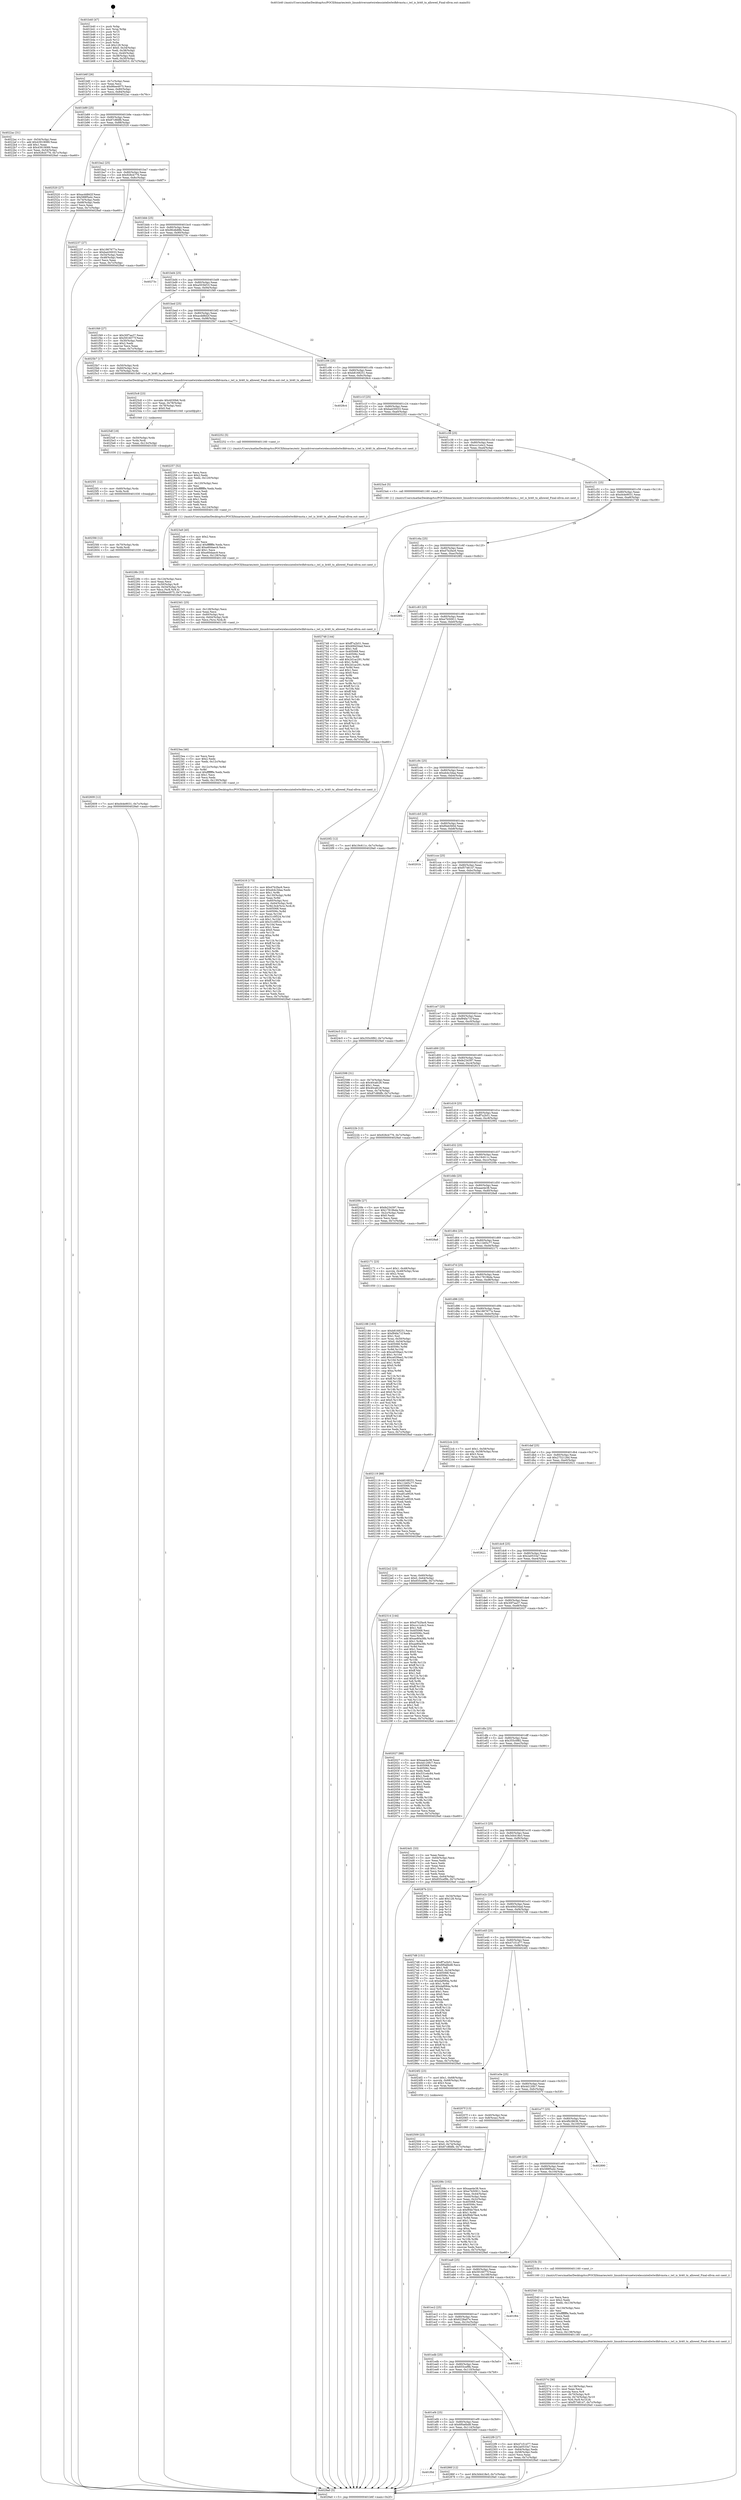 digraph "0x401b40" {
  label = "0x401b40 (/mnt/c/Users/mathe/Desktop/tcc/POCII/binaries/extr_linuxdriversnetwirelessinteliwlwifidvmsta.c_iwl_is_ht40_tx_allowed_Final-ollvm.out::main(0))"
  labelloc = "t"
  node[shape=record]

  Entry [label="",width=0.3,height=0.3,shape=circle,fillcolor=black,style=filled]
  "0x401b6f" [label="{
     0x401b6f [26]\l
     | [instrs]\l
     &nbsp;&nbsp;0x401b6f \<+3\>: mov -0x7c(%rbp),%eax\l
     &nbsp;&nbsp;0x401b72 \<+2\>: mov %eax,%ecx\l
     &nbsp;&nbsp;0x401b74 \<+6\>: sub $0x86ee4975,%ecx\l
     &nbsp;&nbsp;0x401b7a \<+3\>: mov %eax,-0x80(%rbp)\l
     &nbsp;&nbsp;0x401b7d \<+6\>: mov %ecx,-0x84(%rbp)\l
     &nbsp;&nbsp;0x401b83 \<+6\>: je 00000000004022ac \<main+0x76c\>\l
  }"]
  "0x4022ac" [label="{
     0x4022ac [31]\l
     | [instrs]\l
     &nbsp;&nbsp;0x4022ac \<+3\>: mov -0x54(%rbp),%eax\l
     &nbsp;&nbsp;0x4022af \<+5\>: add $0x43919089,%eax\l
     &nbsp;&nbsp;0x4022b4 \<+3\>: add $0x1,%eax\l
     &nbsp;&nbsp;0x4022b7 \<+5\>: sub $0x43919089,%eax\l
     &nbsp;&nbsp;0x4022bc \<+3\>: mov %eax,-0x54(%rbp)\l
     &nbsp;&nbsp;0x4022bf \<+7\>: movl $0x928cb776,-0x7c(%rbp)\l
     &nbsp;&nbsp;0x4022c6 \<+5\>: jmp 00000000004029a0 \<main+0xe60\>\l
  }"]
  "0x401b89" [label="{
     0x401b89 [25]\l
     | [instrs]\l
     &nbsp;&nbsp;0x401b89 \<+5\>: jmp 0000000000401b8e \<main+0x4e\>\l
     &nbsp;&nbsp;0x401b8e \<+3\>: mov -0x80(%rbp),%eax\l
     &nbsp;&nbsp;0x401b91 \<+5\>: sub $0x87c8fdfb,%eax\l
     &nbsp;&nbsp;0x401b96 \<+6\>: mov %eax,-0x88(%rbp)\l
     &nbsp;&nbsp;0x401b9c \<+6\>: je 0000000000402520 \<main+0x9e0\>\l
  }"]
  Exit [label="",width=0.3,height=0.3,shape=circle,fillcolor=black,style=filled,peripheries=2]
  "0x402520" [label="{
     0x402520 [27]\l
     | [instrs]\l
     &nbsp;&nbsp;0x402520 \<+5\>: mov $0xacdd8d2f,%eax\l
     &nbsp;&nbsp;0x402525 \<+5\>: mov $0x588f5a4c,%ecx\l
     &nbsp;&nbsp;0x40252a \<+3\>: mov -0x74(%rbp),%edx\l
     &nbsp;&nbsp;0x40252d \<+3\>: cmp -0x68(%rbp),%edx\l
     &nbsp;&nbsp;0x402530 \<+3\>: cmovl %ecx,%eax\l
     &nbsp;&nbsp;0x402533 \<+3\>: mov %eax,-0x7c(%rbp)\l
     &nbsp;&nbsp;0x402536 \<+5\>: jmp 00000000004029a0 \<main+0xe60\>\l
  }"]
  "0x401ba2" [label="{
     0x401ba2 [25]\l
     | [instrs]\l
     &nbsp;&nbsp;0x401ba2 \<+5\>: jmp 0000000000401ba7 \<main+0x67\>\l
     &nbsp;&nbsp;0x401ba7 \<+3\>: mov -0x80(%rbp),%eax\l
     &nbsp;&nbsp;0x401baa \<+5\>: sub $0x928cb776,%eax\l
     &nbsp;&nbsp;0x401baf \<+6\>: mov %eax,-0x8c(%rbp)\l
     &nbsp;&nbsp;0x401bb5 \<+6\>: je 0000000000402237 \<main+0x6f7\>\l
  }"]
  "0x401f0d" [label="{
     0x401f0d\l
  }", style=dashed]
  "0x402237" [label="{
     0x402237 [27]\l
     | [instrs]\l
     &nbsp;&nbsp;0x402237 \<+5\>: mov $0x1867677e,%eax\l
     &nbsp;&nbsp;0x40223c \<+5\>: mov $0xba430033,%ecx\l
     &nbsp;&nbsp;0x402241 \<+3\>: mov -0x54(%rbp),%edx\l
     &nbsp;&nbsp;0x402244 \<+3\>: cmp -0x48(%rbp),%edx\l
     &nbsp;&nbsp;0x402247 \<+3\>: cmovl %ecx,%eax\l
     &nbsp;&nbsp;0x40224a \<+3\>: mov %eax,-0x7c(%rbp)\l
     &nbsp;&nbsp;0x40224d \<+5\>: jmp 00000000004029a0 \<main+0xe60\>\l
  }"]
  "0x401bbb" [label="{
     0x401bbb [25]\l
     | [instrs]\l
     &nbsp;&nbsp;0x401bbb \<+5\>: jmp 0000000000401bc0 \<main+0x80\>\l
     &nbsp;&nbsp;0x401bc0 \<+3\>: mov -0x80(%rbp),%eax\l
     &nbsp;&nbsp;0x401bc3 \<+5\>: sub $0x9fcdb88b,%eax\l
     &nbsp;&nbsp;0x401bc8 \<+6\>: mov %eax,-0x90(%rbp)\l
     &nbsp;&nbsp;0x401bce \<+6\>: je 000000000040273c \<main+0xbfc\>\l
  }"]
  "0x40286f" [label="{
     0x40286f [12]\l
     | [instrs]\l
     &nbsp;&nbsp;0x40286f \<+7\>: movl $0x3d4418e3,-0x7c(%rbp)\l
     &nbsp;&nbsp;0x402876 \<+5\>: jmp 00000000004029a0 \<main+0xe60\>\l
  }"]
  "0x40273c" [label="{
     0x40273c\l
  }", style=dashed]
  "0x401bd4" [label="{
     0x401bd4 [25]\l
     | [instrs]\l
     &nbsp;&nbsp;0x401bd4 \<+5\>: jmp 0000000000401bd9 \<main+0x99\>\l
     &nbsp;&nbsp;0x401bd9 \<+3\>: mov -0x80(%rbp),%eax\l
     &nbsp;&nbsp;0x401bdc \<+5\>: sub $0xa503bf10,%eax\l
     &nbsp;&nbsp;0x401be1 \<+6\>: mov %eax,-0x94(%rbp)\l
     &nbsp;&nbsp;0x401be7 \<+6\>: je 0000000000401f49 \<main+0x409\>\l
  }"]
  "0x402609" [label="{
     0x402609 [12]\l
     | [instrs]\l
     &nbsp;&nbsp;0x402609 \<+7\>: movl $0xd44e9031,-0x7c(%rbp)\l
     &nbsp;&nbsp;0x402610 \<+5\>: jmp 00000000004029a0 \<main+0xe60\>\l
  }"]
  "0x401f49" [label="{
     0x401f49 [27]\l
     | [instrs]\l
     &nbsp;&nbsp;0x401f49 \<+5\>: mov $0x30f7aa37,%eax\l
     &nbsp;&nbsp;0x401f4e \<+5\>: mov $0x5916077f,%ecx\l
     &nbsp;&nbsp;0x401f53 \<+3\>: mov -0x30(%rbp),%edx\l
     &nbsp;&nbsp;0x401f56 \<+3\>: cmp $0x2,%edx\l
     &nbsp;&nbsp;0x401f59 \<+3\>: cmovne %ecx,%eax\l
     &nbsp;&nbsp;0x401f5c \<+3\>: mov %eax,-0x7c(%rbp)\l
     &nbsp;&nbsp;0x401f5f \<+5\>: jmp 00000000004029a0 \<main+0xe60\>\l
  }"]
  "0x401bed" [label="{
     0x401bed [25]\l
     | [instrs]\l
     &nbsp;&nbsp;0x401bed \<+5\>: jmp 0000000000401bf2 \<main+0xb2\>\l
     &nbsp;&nbsp;0x401bf2 \<+3\>: mov -0x80(%rbp),%eax\l
     &nbsp;&nbsp;0x401bf5 \<+5\>: sub $0xacdd8d2f,%eax\l
     &nbsp;&nbsp;0x401bfa \<+6\>: mov %eax,-0x98(%rbp)\l
     &nbsp;&nbsp;0x401c00 \<+6\>: je 00000000004025b7 \<main+0xa77\>\l
  }"]
  "0x4029a0" [label="{
     0x4029a0 [5]\l
     | [instrs]\l
     &nbsp;&nbsp;0x4029a0 \<+5\>: jmp 0000000000401b6f \<main+0x2f\>\l
  }"]
  "0x401b40" [label="{
     0x401b40 [47]\l
     | [instrs]\l
     &nbsp;&nbsp;0x401b40 \<+1\>: push %rbp\l
     &nbsp;&nbsp;0x401b41 \<+3\>: mov %rsp,%rbp\l
     &nbsp;&nbsp;0x401b44 \<+2\>: push %r15\l
     &nbsp;&nbsp;0x401b46 \<+2\>: push %r14\l
     &nbsp;&nbsp;0x401b48 \<+2\>: push %r13\l
     &nbsp;&nbsp;0x401b4a \<+2\>: push %r12\l
     &nbsp;&nbsp;0x401b4c \<+1\>: push %rbx\l
     &nbsp;&nbsp;0x401b4d \<+7\>: sub $0x128,%rsp\l
     &nbsp;&nbsp;0x401b54 \<+7\>: movl $0x0,-0x34(%rbp)\l
     &nbsp;&nbsp;0x401b5b \<+3\>: mov %edi,-0x38(%rbp)\l
     &nbsp;&nbsp;0x401b5e \<+4\>: mov %rsi,-0x40(%rbp)\l
     &nbsp;&nbsp;0x401b62 \<+3\>: mov -0x38(%rbp),%edi\l
     &nbsp;&nbsp;0x401b65 \<+3\>: mov %edi,-0x30(%rbp)\l
     &nbsp;&nbsp;0x401b68 \<+7\>: movl $0xa503bf10,-0x7c(%rbp)\l
  }"]
  "0x4025fd" [label="{
     0x4025fd [12]\l
     | [instrs]\l
     &nbsp;&nbsp;0x4025fd \<+4\>: mov -0x70(%rbp),%rdx\l
     &nbsp;&nbsp;0x402601 \<+3\>: mov %rdx,%rdi\l
     &nbsp;&nbsp;0x402604 \<+5\>: call 0000000000401030 \<free@plt\>\l
     | [calls]\l
     &nbsp;&nbsp;0x401030 \{1\} (unknown)\l
  }"]
  "0x4025b7" [label="{
     0x4025b7 [17]\l
     | [instrs]\l
     &nbsp;&nbsp;0x4025b7 \<+4\>: mov -0x50(%rbp),%rdi\l
     &nbsp;&nbsp;0x4025bb \<+4\>: mov -0x60(%rbp),%rsi\l
     &nbsp;&nbsp;0x4025bf \<+4\>: mov -0x70(%rbp),%rdx\l
     &nbsp;&nbsp;0x4025c3 \<+5\>: call 00000000004015d0 \<iwl_is_ht40_tx_allowed\>\l
     | [calls]\l
     &nbsp;&nbsp;0x4015d0 \{1\} (/mnt/c/Users/mathe/Desktop/tcc/POCII/binaries/extr_linuxdriversnetwirelessinteliwlwifidvmsta.c_iwl_is_ht40_tx_allowed_Final-ollvm.out::iwl_is_ht40_tx_allowed)\l
  }"]
  "0x401c06" [label="{
     0x401c06 [25]\l
     | [instrs]\l
     &nbsp;&nbsp;0x401c06 \<+5\>: jmp 0000000000401c0b \<main+0xcb\>\l
     &nbsp;&nbsp;0x401c0b \<+3\>: mov -0x80(%rbp),%eax\l
     &nbsp;&nbsp;0x401c0e \<+5\>: sub $0xb8168251,%eax\l
     &nbsp;&nbsp;0x401c13 \<+6\>: mov %eax,-0x9c(%rbp)\l
     &nbsp;&nbsp;0x401c19 \<+6\>: je 00000000004028c4 \<main+0xd84\>\l
  }"]
  "0x4025f1" [label="{
     0x4025f1 [12]\l
     | [instrs]\l
     &nbsp;&nbsp;0x4025f1 \<+4\>: mov -0x60(%rbp),%rdx\l
     &nbsp;&nbsp;0x4025f5 \<+3\>: mov %rdx,%rdi\l
     &nbsp;&nbsp;0x4025f8 \<+5\>: call 0000000000401030 \<free@plt\>\l
     | [calls]\l
     &nbsp;&nbsp;0x401030 \{1\} (unknown)\l
  }"]
  "0x4028c4" [label="{
     0x4028c4\l
  }", style=dashed]
  "0x401c1f" [label="{
     0x401c1f [25]\l
     | [instrs]\l
     &nbsp;&nbsp;0x401c1f \<+5\>: jmp 0000000000401c24 \<main+0xe4\>\l
     &nbsp;&nbsp;0x401c24 \<+3\>: mov -0x80(%rbp),%eax\l
     &nbsp;&nbsp;0x401c27 \<+5\>: sub $0xba430033,%eax\l
     &nbsp;&nbsp;0x401c2c \<+6\>: mov %eax,-0xa0(%rbp)\l
     &nbsp;&nbsp;0x401c32 \<+6\>: je 0000000000402252 \<main+0x712\>\l
  }"]
  "0x4025df" [label="{
     0x4025df [18]\l
     | [instrs]\l
     &nbsp;&nbsp;0x4025df \<+4\>: mov -0x50(%rbp),%rdx\l
     &nbsp;&nbsp;0x4025e3 \<+3\>: mov %rdx,%rdi\l
     &nbsp;&nbsp;0x4025e6 \<+6\>: mov %eax,-0x13c(%rbp)\l
     &nbsp;&nbsp;0x4025ec \<+5\>: call 0000000000401030 \<free@plt\>\l
     | [calls]\l
     &nbsp;&nbsp;0x401030 \{1\} (unknown)\l
  }"]
  "0x402252" [label="{
     0x402252 [5]\l
     | [instrs]\l
     &nbsp;&nbsp;0x402252 \<+5\>: call 0000000000401160 \<next_i\>\l
     | [calls]\l
     &nbsp;&nbsp;0x401160 \{1\} (/mnt/c/Users/mathe/Desktop/tcc/POCII/binaries/extr_linuxdriversnetwirelessinteliwlwifidvmsta.c_iwl_is_ht40_tx_allowed_Final-ollvm.out::next_i)\l
  }"]
  "0x401c38" [label="{
     0x401c38 [25]\l
     | [instrs]\l
     &nbsp;&nbsp;0x401c38 \<+5\>: jmp 0000000000401c3d \<main+0xfd\>\l
     &nbsp;&nbsp;0x401c3d \<+3\>: mov -0x80(%rbp),%eax\l
     &nbsp;&nbsp;0x401c40 \<+5\>: sub $0xccc1e4c2,%eax\l
     &nbsp;&nbsp;0x401c45 \<+6\>: mov %eax,-0xa4(%rbp)\l
     &nbsp;&nbsp;0x401c4b \<+6\>: je 00000000004023a4 \<main+0x864\>\l
  }"]
  "0x4025c8" [label="{
     0x4025c8 [23]\l
     | [instrs]\l
     &nbsp;&nbsp;0x4025c8 \<+10\>: movabs $0x4030b6,%rdi\l
     &nbsp;&nbsp;0x4025d2 \<+3\>: mov %eax,-0x78(%rbp)\l
     &nbsp;&nbsp;0x4025d5 \<+3\>: mov -0x78(%rbp),%esi\l
     &nbsp;&nbsp;0x4025d8 \<+2\>: mov $0x0,%al\l
     &nbsp;&nbsp;0x4025da \<+5\>: call 0000000000401040 \<printf@plt\>\l
     | [calls]\l
     &nbsp;&nbsp;0x401040 \{1\} (unknown)\l
  }"]
  "0x4023a4" [label="{
     0x4023a4 [5]\l
     | [instrs]\l
     &nbsp;&nbsp;0x4023a4 \<+5\>: call 0000000000401160 \<next_i\>\l
     | [calls]\l
     &nbsp;&nbsp;0x401160 \{1\} (/mnt/c/Users/mathe/Desktop/tcc/POCII/binaries/extr_linuxdriversnetwirelessinteliwlwifidvmsta.c_iwl_is_ht40_tx_allowed_Final-ollvm.out::next_i)\l
  }"]
  "0x401c51" [label="{
     0x401c51 [25]\l
     | [instrs]\l
     &nbsp;&nbsp;0x401c51 \<+5\>: jmp 0000000000401c56 \<main+0x116\>\l
     &nbsp;&nbsp;0x401c56 \<+3\>: mov -0x80(%rbp),%eax\l
     &nbsp;&nbsp;0x401c59 \<+5\>: sub $0xd44e9031,%eax\l
     &nbsp;&nbsp;0x401c5e \<+6\>: mov %eax,-0xa8(%rbp)\l
     &nbsp;&nbsp;0x401c64 \<+6\>: je 0000000000402748 \<main+0xc08\>\l
  }"]
  "0x402574" [label="{
     0x402574 [36]\l
     | [instrs]\l
     &nbsp;&nbsp;0x402574 \<+6\>: mov -0x138(%rbp),%ecx\l
     &nbsp;&nbsp;0x40257a \<+3\>: imul %eax,%ecx\l
     &nbsp;&nbsp;0x40257d \<+3\>: movslq %ecx,%r8\l
     &nbsp;&nbsp;0x402580 \<+4\>: mov -0x70(%rbp),%r9\l
     &nbsp;&nbsp;0x402584 \<+4\>: movslq -0x74(%rbp),%r10\l
     &nbsp;&nbsp;0x402588 \<+4\>: mov %r8,(%r9,%r10,8)\l
     &nbsp;&nbsp;0x40258c \<+7\>: movl $0xf5748147,-0x7c(%rbp)\l
     &nbsp;&nbsp;0x402593 \<+5\>: jmp 00000000004029a0 \<main+0xe60\>\l
  }"]
  "0x402748" [label="{
     0x402748 [144]\l
     | [instrs]\l
     &nbsp;&nbsp;0x402748 \<+5\>: mov $0xff7a2b51,%eax\l
     &nbsp;&nbsp;0x40274d \<+5\>: mov $0x406d34ad,%ecx\l
     &nbsp;&nbsp;0x402752 \<+2\>: mov $0x1,%dl\l
     &nbsp;&nbsp;0x402754 \<+7\>: mov 0x405068,%esi\l
     &nbsp;&nbsp;0x40275b \<+7\>: mov 0x40506c,%edi\l
     &nbsp;&nbsp;0x402762 \<+3\>: mov %esi,%r8d\l
     &nbsp;&nbsp;0x402765 \<+7\>: add $0x2d1ac291,%r8d\l
     &nbsp;&nbsp;0x40276c \<+4\>: sub $0x1,%r8d\l
     &nbsp;&nbsp;0x402770 \<+7\>: sub $0x2d1ac291,%r8d\l
     &nbsp;&nbsp;0x402777 \<+4\>: imul %r8d,%esi\l
     &nbsp;&nbsp;0x40277b \<+3\>: and $0x1,%esi\l
     &nbsp;&nbsp;0x40277e \<+3\>: cmp $0x0,%esi\l
     &nbsp;&nbsp;0x402781 \<+4\>: sete %r9b\l
     &nbsp;&nbsp;0x402785 \<+3\>: cmp $0xa,%edi\l
     &nbsp;&nbsp;0x402788 \<+4\>: setl %r10b\l
     &nbsp;&nbsp;0x40278c \<+3\>: mov %r9b,%r11b\l
     &nbsp;&nbsp;0x40278f \<+4\>: xor $0xff,%r11b\l
     &nbsp;&nbsp;0x402793 \<+3\>: mov %r10b,%bl\l
     &nbsp;&nbsp;0x402796 \<+3\>: xor $0xff,%bl\l
     &nbsp;&nbsp;0x402799 \<+3\>: xor $0x0,%dl\l
     &nbsp;&nbsp;0x40279c \<+3\>: mov %r11b,%r14b\l
     &nbsp;&nbsp;0x40279f \<+4\>: and $0x0,%r14b\l
     &nbsp;&nbsp;0x4027a3 \<+3\>: and %dl,%r9b\l
     &nbsp;&nbsp;0x4027a6 \<+3\>: mov %bl,%r15b\l
     &nbsp;&nbsp;0x4027a9 \<+4\>: and $0x0,%r15b\l
     &nbsp;&nbsp;0x4027ad \<+3\>: and %dl,%r10b\l
     &nbsp;&nbsp;0x4027b0 \<+3\>: or %r9b,%r14b\l
     &nbsp;&nbsp;0x4027b3 \<+3\>: or %r10b,%r15b\l
     &nbsp;&nbsp;0x4027b6 \<+3\>: xor %r15b,%r14b\l
     &nbsp;&nbsp;0x4027b9 \<+3\>: or %bl,%r11b\l
     &nbsp;&nbsp;0x4027bc \<+4\>: xor $0xff,%r11b\l
     &nbsp;&nbsp;0x4027c0 \<+3\>: or $0x0,%dl\l
     &nbsp;&nbsp;0x4027c3 \<+3\>: and %dl,%r11b\l
     &nbsp;&nbsp;0x4027c6 \<+3\>: or %r11b,%r14b\l
     &nbsp;&nbsp;0x4027c9 \<+4\>: test $0x1,%r14b\l
     &nbsp;&nbsp;0x4027cd \<+3\>: cmovne %ecx,%eax\l
     &nbsp;&nbsp;0x4027d0 \<+3\>: mov %eax,-0x7c(%rbp)\l
     &nbsp;&nbsp;0x4027d3 \<+5\>: jmp 00000000004029a0 \<main+0xe60\>\l
  }"]
  "0x401c6a" [label="{
     0x401c6a [25]\l
     | [instrs]\l
     &nbsp;&nbsp;0x401c6a \<+5\>: jmp 0000000000401c6f \<main+0x12f\>\l
     &nbsp;&nbsp;0x401c6f \<+3\>: mov -0x80(%rbp),%eax\l
     &nbsp;&nbsp;0x401c72 \<+5\>: sub $0xd7b2fac6,%eax\l
     &nbsp;&nbsp;0x401c77 \<+6\>: mov %eax,-0xac(%rbp)\l
     &nbsp;&nbsp;0x401c7d \<+6\>: je 00000000004028f2 \<main+0xdb2\>\l
  }"]
  "0x402540" [label="{
     0x402540 [52]\l
     | [instrs]\l
     &nbsp;&nbsp;0x402540 \<+2\>: xor %ecx,%ecx\l
     &nbsp;&nbsp;0x402542 \<+5\>: mov $0x2,%edx\l
     &nbsp;&nbsp;0x402547 \<+6\>: mov %edx,-0x134(%rbp)\l
     &nbsp;&nbsp;0x40254d \<+1\>: cltd\l
     &nbsp;&nbsp;0x40254e \<+6\>: mov -0x134(%rbp),%esi\l
     &nbsp;&nbsp;0x402554 \<+2\>: idiv %esi\l
     &nbsp;&nbsp;0x402556 \<+6\>: imul $0xfffffffe,%edx,%edx\l
     &nbsp;&nbsp;0x40255c \<+2\>: mov %ecx,%edi\l
     &nbsp;&nbsp;0x40255e \<+2\>: sub %edx,%edi\l
     &nbsp;&nbsp;0x402560 \<+2\>: mov %ecx,%edx\l
     &nbsp;&nbsp;0x402562 \<+3\>: sub $0x1,%edx\l
     &nbsp;&nbsp;0x402565 \<+2\>: add %edx,%edi\l
     &nbsp;&nbsp;0x402567 \<+2\>: sub %edi,%ecx\l
     &nbsp;&nbsp;0x402569 \<+6\>: mov %ecx,-0x138(%rbp)\l
     &nbsp;&nbsp;0x40256f \<+5\>: call 0000000000401160 \<next_i\>\l
     | [calls]\l
     &nbsp;&nbsp;0x401160 \{1\} (/mnt/c/Users/mathe/Desktop/tcc/POCII/binaries/extr_linuxdriversnetwirelessinteliwlwifidvmsta.c_iwl_is_ht40_tx_allowed_Final-ollvm.out::next_i)\l
  }"]
  "0x4028f2" [label="{
     0x4028f2\l
  }", style=dashed]
  "0x401c83" [label="{
     0x401c83 [25]\l
     | [instrs]\l
     &nbsp;&nbsp;0x401c83 \<+5\>: jmp 0000000000401c88 \<main+0x148\>\l
     &nbsp;&nbsp;0x401c88 \<+3\>: mov -0x80(%rbp),%eax\l
     &nbsp;&nbsp;0x401c8b \<+5\>: sub $0xe7b50911,%eax\l
     &nbsp;&nbsp;0x401c90 \<+6\>: mov %eax,-0xb0(%rbp)\l
     &nbsp;&nbsp;0x401c96 \<+6\>: je 00000000004020f2 \<main+0x5b2\>\l
  }"]
  "0x402509" [label="{
     0x402509 [23]\l
     | [instrs]\l
     &nbsp;&nbsp;0x402509 \<+4\>: mov %rax,-0x70(%rbp)\l
     &nbsp;&nbsp;0x40250d \<+7\>: movl $0x0,-0x74(%rbp)\l
     &nbsp;&nbsp;0x402514 \<+7\>: movl $0x87c8fdfb,-0x7c(%rbp)\l
     &nbsp;&nbsp;0x40251b \<+5\>: jmp 00000000004029a0 \<main+0xe60\>\l
  }"]
  "0x4020f2" [label="{
     0x4020f2 [12]\l
     | [instrs]\l
     &nbsp;&nbsp;0x4020f2 \<+7\>: movl $0x19c611c,-0x7c(%rbp)\l
     &nbsp;&nbsp;0x4020f9 \<+5\>: jmp 00000000004029a0 \<main+0xe60\>\l
  }"]
  "0x401c9c" [label="{
     0x401c9c [25]\l
     | [instrs]\l
     &nbsp;&nbsp;0x401c9c \<+5\>: jmp 0000000000401ca1 \<main+0x161\>\l
     &nbsp;&nbsp;0x401ca1 \<+3\>: mov -0x80(%rbp),%eax\l
     &nbsp;&nbsp;0x401ca4 \<+5\>: sub $0xeb4c3daa,%eax\l
     &nbsp;&nbsp;0x401ca9 \<+6\>: mov %eax,-0xb4(%rbp)\l
     &nbsp;&nbsp;0x401caf \<+6\>: je 00000000004024c5 \<main+0x985\>\l
  }"]
  "0x402418" [label="{
     0x402418 [173]\l
     | [instrs]\l
     &nbsp;&nbsp;0x402418 \<+5\>: mov $0xd7b2fac6,%ecx\l
     &nbsp;&nbsp;0x40241d \<+5\>: mov $0xeb4c3daa,%edx\l
     &nbsp;&nbsp;0x402422 \<+3\>: mov $0x1,%r9b\l
     &nbsp;&nbsp;0x402425 \<+7\>: mov -0x130(%rbp),%r8d\l
     &nbsp;&nbsp;0x40242c \<+4\>: imul %eax,%r8d\l
     &nbsp;&nbsp;0x402430 \<+4\>: mov -0x60(%rbp),%rsi\l
     &nbsp;&nbsp;0x402434 \<+4\>: movslq -0x64(%rbp),%rdi\l
     &nbsp;&nbsp;0x402438 \<+5\>: mov %r8d,0x4(%rsi,%rdi,8)\l
     &nbsp;&nbsp;0x40243d \<+7\>: mov 0x405068,%eax\l
     &nbsp;&nbsp;0x402444 \<+8\>: mov 0x40506c,%r8d\l
     &nbsp;&nbsp;0x40244c \<+3\>: mov %eax,%r10d\l
     &nbsp;&nbsp;0x40244f \<+7\>: sub $0x31c0f524,%r10d\l
     &nbsp;&nbsp;0x402456 \<+4\>: sub $0x1,%r10d\l
     &nbsp;&nbsp;0x40245a \<+7\>: add $0x31c0f524,%r10d\l
     &nbsp;&nbsp;0x402461 \<+4\>: imul %r10d,%eax\l
     &nbsp;&nbsp;0x402465 \<+3\>: and $0x1,%eax\l
     &nbsp;&nbsp;0x402468 \<+3\>: cmp $0x0,%eax\l
     &nbsp;&nbsp;0x40246b \<+4\>: sete %r11b\l
     &nbsp;&nbsp;0x40246f \<+4\>: cmp $0xa,%r8d\l
     &nbsp;&nbsp;0x402473 \<+3\>: setl %bl\l
     &nbsp;&nbsp;0x402476 \<+3\>: mov %r11b,%r14b\l
     &nbsp;&nbsp;0x402479 \<+4\>: xor $0xff,%r14b\l
     &nbsp;&nbsp;0x40247d \<+3\>: mov %bl,%r15b\l
     &nbsp;&nbsp;0x402480 \<+4\>: xor $0xff,%r15b\l
     &nbsp;&nbsp;0x402484 \<+4\>: xor $0x1,%r9b\l
     &nbsp;&nbsp;0x402488 \<+3\>: mov %r14b,%r12b\l
     &nbsp;&nbsp;0x40248b \<+4\>: and $0xff,%r12b\l
     &nbsp;&nbsp;0x40248f \<+3\>: and %r9b,%r11b\l
     &nbsp;&nbsp;0x402492 \<+3\>: mov %r15b,%r13b\l
     &nbsp;&nbsp;0x402495 \<+4\>: and $0xff,%r13b\l
     &nbsp;&nbsp;0x402499 \<+3\>: and %r9b,%bl\l
     &nbsp;&nbsp;0x40249c \<+3\>: or %r11b,%r12b\l
     &nbsp;&nbsp;0x40249f \<+3\>: or %bl,%r13b\l
     &nbsp;&nbsp;0x4024a2 \<+3\>: xor %r13b,%r12b\l
     &nbsp;&nbsp;0x4024a5 \<+3\>: or %r15b,%r14b\l
     &nbsp;&nbsp;0x4024a8 \<+4\>: xor $0xff,%r14b\l
     &nbsp;&nbsp;0x4024ac \<+4\>: or $0x1,%r9b\l
     &nbsp;&nbsp;0x4024b0 \<+3\>: and %r9b,%r14b\l
     &nbsp;&nbsp;0x4024b3 \<+3\>: or %r14b,%r12b\l
     &nbsp;&nbsp;0x4024b6 \<+4\>: test $0x1,%r12b\l
     &nbsp;&nbsp;0x4024ba \<+3\>: cmovne %edx,%ecx\l
     &nbsp;&nbsp;0x4024bd \<+3\>: mov %ecx,-0x7c(%rbp)\l
     &nbsp;&nbsp;0x4024c0 \<+5\>: jmp 00000000004029a0 \<main+0xe60\>\l
  }"]
  "0x4024c5" [label="{
     0x4024c5 [12]\l
     | [instrs]\l
     &nbsp;&nbsp;0x4024c5 \<+7\>: movl $0x355c0f82,-0x7c(%rbp)\l
     &nbsp;&nbsp;0x4024cc \<+5\>: jmp 00000000004029a0 \<main+0xe60\>\l
  }"]
  "0x401cb5" [label="{
     0x401cb5 [25]\l
     | [instrs]\l
     &nbsp;&nbsp;0x401cb5 \<+5\>: jmp 0000000000401cba \<main+0x17a\>\l
     &nbsp;&nbsp;0x401cba \<+3\>: mov -0x80(%rbp),%eax\l
     &nbsp;&nbsp;0x401cbd \<+5\>: sub $0xf0eb560d,%eax\l
     &nbsp;&nbsp;0x401cc2 \<+6\>: mov %eax,-0xb8(%rbp)\l
     &nbsp;&nbsp;0x401cc8 \<+6\>: je 000000000040201b \<main+0x4db\>\l
  }"]
  "0x4023ea" [label="{
     0x4023ea [46]\l
     | [instrs]\l
     &nbsp;&nbsp;0x4023ea \<+2\>: xor %ecx,%ecx\l
     &nbsp;&nbsp;0x4023ec \<+5\>: mov $0x2,%edx\l
     &nbsp;&nbsp;0x4023f1 \<+6\>: mov %edx,-0x12c(%rbp)\l
     &nbsp;&nbsp;0x4023f7 \<+1\>: cltd\l
     &nbsp;&nbsp;0x4023f8 \<+7\>: mov -0x12c(%rbp),%r8d\l
     &nbsp;&nbsp;0x4023ff \<+3\>: idiv %r8d\l
     &nbsp;&nbsp;0x402402 \<+6\>: imul $0xfffffffe,%edx,%edx\l
     &nbsp;&nbsp;0x402408 \<+3\>: sub $0x1,%ecx\l
     &nbsp;&nbsp;0x40240b \<+2\>: sub %ecx,%edx\l
     &nbsp;&nbsp;0x40240d \<+6\>: mov %edx,-0x130(%rbp)\l
     &nbsp;&nbsp;0x402413 \<+5\>: call 0000000000401160 \<next_i\>\l
     | [calls]\l
     &nbsp;&nbsp;0x401160 \{1\} (/mnt/c/Users/mathe/Desktop/tcc/POCII/binaries/extr_linuxdriversnetwirelessinteliwlwifidvmsta.c_iwl_is_ht40_tx_allowed_Final-ollvm.out::next_i)\l
  }"]
  "0x40201b" [label="{
     0x40201b\l
  }", style=dashed]
  "0x401cce" [label="{
     0x401cce [25]\l
     | [instrs]\l
     &nbsp;&nbsp;0x401cce \<+5\>: jmp 0000000000401cd3 \<main+0x193\>\l
     &nbsp;&nbsp;0x401cd3 \<+3\>: mov -0x80(%rbp),%eax\l
     &nbsp;&nbsp;0x401cd6 \<+5\>: sub $0xf5748147,%eax\l
     &nbsp;&nbsp;0x401cdb \<+6\>: mov %eax,-0xbc(%rbp)\l
     &nbsp;&nbsp;0x401ce1 \<+6\>: je 0000000000402598 \<main+0xa58\>\l
  }"]
  "0x4023d1" [label="{
     0x4023d1 [25]\l
     | [instrs]\l
     &nbsp;&nbsp;0x4023d1 \<+6\>: mov -0x128(%rbp),%ecx\l
     &nbsp;&nbsp;0x4023d7 \<+3\>: imul %eax,%ecx\l
     &nbsp;&nbsp;0x4023da \<+4\>: mov -0x60(%rbp),%rsi\l
     &nbsp;&nbsp;0x4023de \<+4\>: movslq -0x64(%rbp),%rdi\l
     &nbsp;&nbsp;0x4023e2 \<+3\>: mov %ecx,(%rsi,%rdi,8)\l
     &nbsp;&nbsp;0x4023e5 \<+5\>: call 0000000000401160 \<next_i\>\l
     | [calls]\l
     &nbsp;&nbsp;0x401160 \{1\} (/mnt/c/Users/mathe/Desktop/tcc/POCII/binaries/extr_linuxdriversnetwirelessinteliwlwifidvmsta.c_iwl_is_ht40_tx_allowed_Final-ollvm.out::next_i)\l
  }"]
  "0x402598" [label="{
     0x402598 [31]\l
     | [instrs]\l
     &nbsp;&nbsp;0x402598 \<+3\>: mov -0x74(%rbp),%eax\l
     &nbsp;&nbsp;0x40259b \<+5\>: sub $0x40cafc26,%eax\l
     &nbsp;&nbsp;0x4025a0 \<+3\>: add $0x1,%eax\l
     &nbsp;&nbsp;0x4025a3 \<+5\>: add $0x40cafc26,%eax\l
     &nbsp;&nbsp;0x4025a8 \<+3\>: mov %eax,-0x74(%rbp)\l
     &nbsp;&nbsp;0x4025ab \<+7\>: movl $0x87c8fdfb,-0x7c(%rbp)\l
     &nbsp;&nbsp;0x4025b2 \<+5\>: jmp 00000000004029a0 \<main+0xe60\>\l
  }"]
  "0x401ce7" [label="{
     0x401ce7 [25]\l
     | [instrs]\l
     &nbsp;&nbsp;0x401ce7 \<+5\>: jmp 0000000000401cec \<main+0x1ac\>\l
     &nbsp;&nbsp;0x401cec \<+3\>: mov -0x80(%rbp),%eax\l
     &nbsp;&nbsp;0x401cef \<+5\>: sub $0xf94fa71f,%eax\l
     &nbsp;&nbsp;0x401cf4 \<+6\>: mov %eax,-0xc0(%rbp)\l
     &nbsp;&nbsp;0x401cfa \<+6\>: je 000000000040222b \<main+0x6eb\>\l
  }"]
  "0x4023a9" [label="{
     0x4023a9 [40]\l
     | [instrs]\l
     &nbsp;&nbsp;0x4023a9 \<+5\>: mov $0x2,%ecx\l
     &nbsp;&nbsp;0x4023ae \<+1\>: cltd\l
     &nbsp;&nbsp;0x4023af \<+2\>: idiv %ecx\l
     &nbsp;&nbsp;0x4023b1 \<+6\>: imul $0xfffffffe,%edx,%ecx\l
     &nbsp;&nbsp;0x4023b7 \<+6\>: add $0xe60daec9,%ecx\l
     &nbsp;&nbsp;0x4023bd \<+3\>: add $0x1,%ecx\l
     &nbsp;&nbsp;0x4023c0 \<+6\>: sub $0xe60daec9,%ecx\l
     &nbsp;&nbsp;0x4023c6 \<+6\>: mov %ecx,-0x128(%rbp)\l
     &nbsp;&nbsp;0x4023cc \<+5\>: call 0000000000401160 \<next_i\>\l
     | [calls]\l
     &nbsp;&nbsp;0x401160 \{1\} (/mnt/c/Users/mathe/Desktop/tcc/POCII/binaries/extr_linuxdriversnetwirelessinteliwlwifidvmsta.c_iwl_is_ht40_tx_allowed_Final-ollvm.out::next_i)\l
  }"]
  "0x40222b" [label="{
     0x40222b [12]\l
     | [instrs]\l
     &nbsp;&nbsp;0x40222b \<+7\>: movl $0x928cb776,-0x7c(%rbp)\l
     &nbsp;&nbsp;0x402232 \<+5\>: jmp 00000000004029a0 \<main+0xe60\>\l
  }"]
  "0x401d00" [label="{
     0x401d00 [25]\l
     | [instrs]\l
     &nbsp;&nbsp;0x401d00 \<+5\>: jmp 0000000000401d05 \<main+0x1c5\>\l
     &nbsp;&nbsp;0x401d05 \<+3\>: mov -0x80(%rbp),%eax\l
     &nbsp;&nbsp;0x401d08 \<+5\>: sub $0xfe234397,%eax\l
     &nbsp;&nbsp;0x401d0d \<+6\>: mov %eax,-0xc4(%rbp)\l
     &nbsp;&nbsp;0x401d13 \<+6\>: je 0000000000402615 \<main+0xad5\>\l
  }"]
  "0x401ef4" [label="{
     0x401ef4 [25]\l
     | [instrs]\l
     &nbsp;&nbsp;0x401ef4 \<+5\>: jmp 0000000000401ef9 \<main+0x3b9\>\l
     &nbsp;&nbsp;0x401ef9 \<+3\>: mov -0x80(%rbp),%eax\l
     &nbsp;&nbsp;0x401efc \<+5\>: sub $0x6f0a6bd8,%eax\l
     &nbsp;&nbsp;0x401f01 \<+6\>: mov %eax,-0x114(%rbp)\l
     &nbsp;&nbsp;0x401f07 \<+6\>: je 000000000040286f \<main+0xd2f\>\l
  }"]
  "0x402615" [label="{
     0x402615\l
  }", style=dashed]
  "0x401d19" [label="{
     0x401d19 [25]\l
     | [instrs]\l
     &nbsp;&nbsp;0x401d19 \<+5\>: jmp 0000000000401d1e \<main+0x1de\>\l
     &nbsp;&nbsp;0x401d1e \<+3\>: mov -0x80(%rbp),%eax\l
     &nbsp;&nbsp;0x401d21 \<+5\>: sub $0xff7a2b51,%eax\l
     &nbsp;&nbsp;0x401d26 \<+6\>: mov %eax,-0xc8(%rbp)\l
     &nbsp;&nbsp;0x401d2c \<+6\>: je 0000000000402992 \<main+0xe52\>\l
  }"]
  "0x4022f9" [label="{
     0x4022f9 [27]\l
     | [instrs]\l
     &nbsp;&nbsp;0x4022f9 \<+5\>: mov $0x47c51d77,%eax\l
     &nbsp;&nbsp;0x4022fe \<+5\>: mov $0x2a0533a7,%ecx\l
     &nbsp;&nbsp;0x402303 \<+3\>: mov -0x64(%rbp),%edx\l
     &nbsp;&nbsp;0x402306 \<+3\>: cmp -0x58(%rbp),%edx\l
     &nbsp;&nbsp;0x402309 \<+3\>: cmovl %ecx,%eax\l
     &nbsp;&nbsp;0x40230c \<+3\>: mov %eax,-0x7c(%rbp)\l
     &nbsp;&nbsp;0x40230f \<+5\>: jmp 00000000004029a0 \<main+0xe60\>\l
  }"]
  "0x402992" [label="{
     0x402992\l
  }", style=dashed]
  "0x401d32" [label="{
     0x401d32 [25]\l
     | [instrs]\l
     &nbsp;&nbsp;0x401d32 \<+5\>: jmp 0000000000401d37 \<main+0x1f7\>\l
     &nbsp;&nbsp;0x401d37 \<+3\>: mov -0x80(%rbp),%eax\l
     &nbsp;&nbsp;0x401d3a \<+5\>: sub $0x19c611c,%eax\l
     &nbsp;&nbsp;0x401d3f \<+6\>: mov %eax,-0xcc(%rbp)\l
     &nbsp;&nbsp;0x401d45 \<+6\>: je 00000000004020fe \<main+0x5be\>\l
  }"]
  "0x401edb" [label="{
     0x401edb [25]\l
     | [instrs]\l
     &nbsp;&nbsp;0x401edb \<+5\>: jmp 0000000000401ee0 \<main+0x3a0\>\l
     &nbsp;&nbsp;0x401ee0 \<+3\>: mov -0x80(%rbp),%eax\l
     &nbsp;&nbsp;0x401ee3 \<+5\>: sub $0x655cef9b,%eax\l
     &nbsp;&nbsp;0x401ee8 \<+6\>: mov %eax,-0x110(%rbp)\l
     &nbsp;&nbsp;0x401eee \<+6\>: je 00000000004022f9 \<main+0x7b9\>\l
  }"]
  "0x4020fe" [label="{
     0x4020fe [27]\l
     | [instrs]\l
     &nbsp;&nbsp;0x4020fe \<+5\>: mov $0xfe234397,%eax\l
     &nbsp;&nbsp;0x402103 \<+5\>: mov $0x17819bda,%ecx\l
     &nbsp;&nbsp;0x402108 \<+3\>: mov -0x2c(%rbp),%edx\l
     &nbsp;&nbsp;0x40210b \<+3\>: cmp $0x0,%edx\l
     &nbsp;&nbsp;0x40210e \<+3\>: cmove %ecx,%eax\l
     &nbsp;&nbsp;0x402111 \<+3\>: mov %eax,-0x7c(%rbp)\l
     &nbsp;&nbsp;0x402114 \<+5\>: jmp 00000000004029a0 \<main+0xe60\>\l
  }"]
  "0x401d4b" [label="{
     0x401d4b [25]\l
     | [instrs]\l
     &nbsp;&nbsp;0x401d4b \<+5\>: jmp 0000000000401d50 \<main+0x210\>\l
     &nbsp;&nbsp;0x401d50 \<+3\>: mov -0x80(%rbp),%eax\l
     &nbsp;&nbsp;0x401d53 \<+5\>: sub $0xaae4e38,%eax\l
     &nbsp;&nbsp;0x401d58 \<+6\>: mov %eax,-0xd0(%rbp)\l
     &nbsp;&nbsp;0x401d5e \<+6\>: je 00000000004028a8 \<main+0xd68\>\l
  }"]
  "0x402981" [label="{
     0x402981\l
  }", style=dashed]
  "0x4028a8" [label="{
     0x4028a8\l
  }", style=dashed]
  "0x401d64" [label="{
     0x401d64 [25]\l
     | [instrs]\l
     &nbsp;&nbsp;0x401d64 \<+5\>: jmp 0000000000401d69 \<main+0x229\>\l
     &nbsp;&nbsp;0x401d69 \<+3\>: mov -0x80(%rbp),%eax\l
     &nbsp;&nbsp;0x401d6c \<+5\>: sub $0x11b65c77,%eax\l
     &nbsp;&nbsp;0x401d71 \<+6\>: mov %eax,-0xd4(%rbp)\l
     &nbsp;&nbsp;0x401d77 \<+6\>: je 0000000000402171 \<main+0x631\>\l
  }"]
  "0x401ec2" [label="{
     0x401ec2 [25]\l
     | [instrs]\l
     &nbsp;&nbsp;0x401ec2 \<+5\>: jmp 0000000000401ec7 \<main+0x387\>\l
     &nbsp;&nbsp;0x401ec7 \<+3\>: mov -0x80(%rbp),%eax\l
     &nbsp;&nbsp;0x401eca \<+5\>: sub $0x6228a07e,%eax\l
     &nbsp;&nbsp;0x401ecf \<+6\>: mov %eax,-0x10c(%rbp)\l
     &nbsp;&nbsp;0x401ed5 \<+6\>: je 0000000000402981 \<main+0xe41\>\l
  }"]
  "0x402171" [label="{
     0x402171 [23]\l
     | [instrs]\l
     &nbsp;&nbsp;0x402171 \<+7\>: movl $0x1,-0x48(%rbp)\l
     &nbsp;&nbsp;0x402178 \<+4\>: movslq -0x48(%rbp),%rax\l
     &nbsp;&nbsp;0x40217c \<+4\>: shl $0x2,%rax\l
     &nbsp;&nbsp;0x402180 \<+3\>: mov %rax,%rdi\l
     &nbsp;&nbsp;0x402183 \<+5\>: call 0000000000401050 \<malloc@plt\>\l
     | [calls]\l
     &nbsp;&nbsp;0x401050 \{1\} (unknown)\l
  }"]
  "0x401d7d" [label="{
     0x401d7d [25]\l
     | [instrs]\l
     &nbsp;&nbsp;0x401d7d \<+5\>: jmp 0000000000401d82 \<main+0x242\>\l
     &nbsp;&nbsp;0x401d82 \<+3\>: mov -0x80(%rbp),%eax\l
     &nbsp;&nbsp;0x401d85 \<+5\>: sub $0x17819bda,%eax\l
     &nbsp;&nbsp;0x401d8a \<+6\>: mov %eax,-0xd8(%rbp)\l
     &nbsp;&nbsp;0x401d90 \<+6\>: je 0000000000402119 \<main+0x5d9\>\l
  }"]
  "0x401f64" [label="{
     0x401f64\l
  }", style=dashed]
  "0x402119" [label="{
     0x402119 [88]\l
     | [instrs]\l
     &nbsp;&nbsp;0x402119 \<+5\>: mov $0xb8168251,%eax\l
     &nbsp;&nbsp;0x40211e \<+5\>: mov $0x11b65c77,%ecx\l
     &nbsp;&nbsp;0x402123 \<+7\>: mov 0x405068,%edx\l
     &nbsp;&nbsp;0x40212a \<+7\>: mov 0x40506c,%esi\l
     &nbsp;&nbsp;0x402131 \<+2\>: mov %edx,%edi\l
     &nbsp;&nbsp;0x402133 \<+6\>: sub $0xa81a9026,%edi\l
     &nbsp;&nbsp;0x402139 \<+3\>: sub $0x1,%edi\l
     &nbsp;&nbsp;0x40213c \<+6\>: add $0xa81a9026,%edi\l
     &nbsp;&nbsp;0x402142 \<+3\>: imul %edi,%edx\l
     &nbsp;&nbsp;0x402145 \<+3\>: and $0x1,%edx\l
     &nbsp;&nbsp;0x402148 \<+3\>: cmp $0x0,%edx\l
     &nbsp;&nbsp;0x40214b \<+4\>: sete %r8b\l
     &nbsp;&nbsp;0x40214f \<+3\>: cmp $0xa,%esi\l
     &nbsp;&nbsp;0x402152 \<+4\>: setl %r9b\l
     &nbsp;&nbsp;0x402156 \<+3\>: mov %r8b,%r10b\l
     &nbsp;&nbsp;0x402159 \<+3\>: and %r9b,%r10b\l
     &nbsp;&nbsp;0x40215c \<+3\>: xor %r9b,%r8b\l
     &nbsp;&nbsp;0x40215f \<+3\>: or %r8b,%r10b\l
     &nbsp;&nbsp;0x402162 \<+4\>: test $0x1,%r10b\l
     &nbsp;&nbsp;0x402166 \<+3\>: cmovne %ecx,%eax\l
     &nbsp;&nbsp;0x402169 \<+3\>: mov %eax,-0x7c(%rbp)\l
     &nbsp;&nbsp;0x40216c \<+5\>: jmp 00000000004029a0 \<main+0xe60\>\l
  }"]
  "0x401d96" [label="{
     0x401d96 [25]\l
     | [instrs]\l
     &nbsp;&nbsp;0x401d96 \<+5\>: jmp 0000000000401d9b \<main+0x25b\>\l
     &nbsp;&nbsp;0x401d9b \<+3\>: mov -0x80(%rbp),%eax\l
     &nbsp;&nbsp;0x401d9e \<+5\>: sub $0x1867677e,%eax\l
     &nbsp;&nbsp;0x401da3 \<+6\>: mov %eax,-0xdc(%rbp)\l
     &nbsp;&nbsp;0x401da9 \<+6\>: je 00000000004022cb \<main+0x78b\>\l
  }"]
  "0x401ea9" [label="{
     0x401ea9 [25]\l
     | [instrs]\l
     &nbsp;&nbsp;0x401ea9 \<+5\>: jmp 0000000000401eae \<main+0x36e\>\l
     &nbsp;&nbsp;0x401eae \<+3\>: mov -0x80(%rbp),%eax\l
     &nbsp;&nbsp;0x401eb1 \<+5\>: sub $0x5916077f,%eax\l
     &nbsp;&nbsp;0x401eb6 \<+6\>: mov %eax,-0x108(%rbp)\l
     &nbsp;&nbsp;0x401ebc \<+6\>: je 0000000000401f64 \<main+0x424\>\l
  }"]
  "0x4022cb" [label="{
     0x4022cb [23]\l
     | [instrs]\l
     &nbsp;&nbsp;0x4022cb \<+7\>: movl $0x1,-0x58(%rbp)\l
     &nbsp;&nbsp;0x4022d2 \<+4\>: movslq -0x58(%rbp),%rax\l
     &nbsp;&nbsp;0x4022d6 \<+4\>: shl $0x3,%rax\l
     &nbsp;&nbsp;0x4022da \<+3\>: mov %rax,%rdi\l
     &nbsp;&nbsp;0x4022dd \<+5\>: call 0000000000401050 \<malloc@plt\>\l
     | [calls]\l
     &nbsp;&nbsp;0x401050 \{1\} (unknown)\l
  }"]
  "0x401daf" [label="{
     0x401daf [25]\l
     | [instrs]\l
     &nbsp;&nbsp;0x401daf \<+5\>: jmp 0000000000401db4 \<main+0x274\>\l
     &nbsp;&nbsp;0x401db4 \<+3\>: mov -0x80(%rbp),%eax\l
     &nbsp;&nbsp;0x401db7 \<+5\>: sub $0x2752126d,%eax\l
     &nbsp;&nbsp;0x401dbc \<+6\>: mov %eax,-0xe0(%rbp)\l
     &nbsp;&nbsp;0x401dc2 \<+6\>: je 0000000000402621 \<main+0xae1\>\l
  }"]
  "0x40253b" [label="{
     0x40253b [5]\l
     | [instrs]\l
     &nbsp;&nbsp;0x40253b \<+5\>: call 0000000000401160 \<next_i\>\l
     | [calls]\l
     &nbsp;&nbsp;0x401160 \{1\} (/mnt/c/Users/mathe/Desktop/tcc/POCII/binaries/extr_linuxdriversnetwirelessinteliwlwifidvmsta.c_iwl_is_ht40_tx_allowed_Final-ollvm.out::next_i)\l
  }"]
  "0x402621" [label="{
     0x402621\l
  }", style=dashed]
  "0x401dc8" [label="{
     0x401dc8 [25]\l
     | [instrs]\l
     &nbsp;&nbsp;0x401dc8 \<+5\>: jmp 0000000000401dcd \<main+0x28d\>\l
     &nbsp;&nbsp;0x401dcd \<+3\>: mov -0x80(%rbp),%eax\l
     &nbsp;&nbsp;0x401dd0 \<+5\>: sub $0x2a0533a7,%eax\l
     &nbsp;&nbsp;0x401dd5 \<+6\>: mov %eax,-0xe4(%rbp)\l
     &nbsp;&nbsp;0x401ddb \<+6\>: je 0000000000402314 \<main+0x7d4\>\l
  }"]
  "0x401e90" [label="{
     0x401e90 [25]\l
     | [instrs]\l
     &nbsp;&nbsp;0x401e90 \<+5\>: jmp 0000000000401e95 \<main+0x355\>\l
     &nbsp;&nbsp;0x401e95 \<+3\>: mov -0x80(%rbp),%eax\l
     &nbsp;&nbsp;0x401e98 \<+5\>: sub $0x588f5a4c,%eax\l
     &nbsp;&nbsp;0x401e9d \<+6\>: mov %eax,-0x104(%rbp)\l
     &nbsp;&nbsp;0x401ea3 \<+6\>: je 000000000040253b \<main+0x9fb\>\l
  }"]
  "0x402314" [label="{
     0x402314 [144]\l
     | [instrs]\l
     &nbsp;&nbsp;0x402314 \<+5\>: mov $0xd7b2fac6,%eax\l
     &nbsp;&nbsp;0x402319 \<+5\>: mov $0xccc1e4c2,%ecx\l
     &nbsp;&nbsp;0x40231e \<+2\>: mov $0x1,%dl\l
     &nbsp;&nbsp;0x402320 \<+7\>: mov 0x405068,%esi\l
     &nbsp;&nbsp;0x402327 \<+7\>: mov 0x40506c,%edi\l
     &nbsp;&nbsp;0x40232e \<+3\>: mov %esi,%r8d\l
     &nbsp;&nbsp;0x402331 \<+7\>: add $0xae80a38b,%r8d\l
     &nbsp;&nbsp;0x402338 \<+4\>: sub $0x1,%r8d\l
     &nbsp;&nbsp;0x40233c \<+7\>: sub $0xae80a38b,%r8d\l
     &nbsp;&nbsp;0x402343 \<+4\>: imul %r8d,%esi\l
     &nbsp;&nbsp;0x402347 \<+3\>: and $0x1,%esi\l
     &nbsp;&nbsp;0x40234a \<+3\>: cmp $0x0,%esi\l
     &nbsp;&nbsp;0x40234d \<+4\>: sete %r9b\l
     &nbsp;&nbsp;0x402351 \<+3\>: cmp $0xa,%edi\l
     &nbsp;&nbsp;0x402354 \<+4\>: setl %r10b\l
     &nbsp;&nbsp;0x402358 \<+3\>: mov %r9b,%r11b\l
     &nbsp;&nbsp;0x40235b \<+4\>: xor $0xff,%r11b\l
     &nbsp;&nbsp;0x40235f \<+3\>: mov %r10b,%bl\l
     &nbsp;&nbsp;0x402362 \<+3\>: xor $0xff,%bl\l
     &nbsp;&nbsp;0x402365 \<+3\>: xor $0x1,%dl\l
     &nbsp;&nbsp;0x402368 \<+3\>: mov %r11b,%r14b\l
     &nbsp;&nbsp;0x40236b \<+4\>: and $0xff,%r14b\l
     &nbsp;&nbsp;0x40236f \<+3\>: and %dl,%r9b\l
     &nbsp;&nbsp;0x402372 \<+3\>: mov %bl,%r15b\l
     &nbsp;&nbsp;0x402375 \<+4\>: and $0xff,%r15b\l
     &nbsp;&nbsp;0x402379 \<+3\>: and %dl,%r10b\l
     &nbsp;&nbsp;0x40237c \<+3\>: or %r9b,%r14b\l
     &nbsp;&nbsp;0x40237f \<+3\>: or %r10b,%r15b\l
     &nbsp;&nbsp;0x402382 \<+3\>: xor %r15b,%r14b\l
     &nbsp;&nbsp;0x402385 \<+3\>: or %bl,%r11b\l
     &nbsp;&nbsp;0x402388 \<+4\>: xor $0xff,%r11b\l
     &nbsp;&nbsp;0x40238c \<+3\>: or $0x1,%dl\l
     &nbsp;&nbsp;0x40238f \<+3\>: and %dl,%r11b\l
     &nbsp;&nbsp;0x402392 \<+3\>: or %r11b,%r14b\l
     &nbsp;&nbsp;0x402395 \<+4\>: test $0x1,%r14b\l
     &nbsp;&nbsp;0x402399 \<+3\>: cmovne %ecx,%eax\l
     &nbsp;&nbsp;0x40239c \<+3\>: mov %eax,-0x7c(%rbp)\l
     &nbsp;&nbsp;0x40239f \<+5\>: jmp 00000000004029a0 \<main+0xe60\>\l
  }"]
  "0x401de1" [label="{
     0x401de1 [25]\l
     | [instrs]\l
     &nbsp;&nbsp;0x401de1 \<+5\>: jmp 0000000000401de6 \<main+0x2a6\>\l
     &nbsp;&nbsp;0x401de6 \<+3\>: mov -0x80(%rbp),%eax\l
     &nbsp;&nbsp;0x401de9 \<+5\>: sub $0x30f7aa37,%eax\l
     &nbsp;&nbsp;0x401dee \<+6\>: mov %eax,-0xe8(%rbp)\l
     &nbsp;&nbsp;0x401df4 \<+6\>: je 0000000000402027 \<main+0x4e7\>\l
  }"]
  "0x402890" [label="{
     0x402890\l
  }", style=dashed]
  "0x402027" [label="{
     0x402027 [88]\l
     | [instrs]\l
     &nbsp;&nbsp;0x402027 \<+5\>: mov $0xaae4e38,%eax\l
     &nbsp;&nbsp;0x40202c \<+5\>: mov $0x4d120fc7,%ecx\l
     &nbsp;&nbsp;0x402031 \<+7\>: mov 0x405068,%edx\l
     &nbsp;&nbsp;0x402038 \<+7\>: mov 0x40506c,%esi\l
     &nbsp;&nbsp;0x40203f \<+2\>: mov %edx,%edi\l
     &nbsp;&nbsp;0x402041 \<+6\>: add $0x531e4c84,%edi\l
     &nbsp;&nbsp;0x402047 \<+3\>: sub $0x1,%edi\l
     &nbsp;&nbsp;0x40204a \<+6\>: sub $0x531e4c84,%edi\l
     &nbsp;&nbsp;0x402050 \<+3\>: imul %edi,%edx\l
     &nbsp;&nbsp;0x402053 \<+3\>: and $0x1,%edx\l
     &nbsp;&nbsp;0x402056 \<+3\>: cmp $0x0,%edx\l
     &nbsp;&nbsp;0x402059 \<+4\>: sete %r8b\l
     &nbsp;&nbsp;0x40205d \<+3\>: cmp $0xa,%esi\l
     &nbsp;&nbsp;0x402060 \<+4\>: setl %r9b\l
     &nbsp;&nbsp;0x402064 \<+3\>: mov %r8b,%r10b\l
     &nbsp;&nbsp;0x402067 \<+3\>: and %r9b,%r10b\l
     &nbsp;&nbsp;0x40206a \<+3\>: xor %r9b,%r8b\l
     &nbsp;&nbsp;0x40206d \<+3\>: or %r8b,%r10b\l
     &nbsp;&nbsp;0x402070 \<+4\>: test $0x1,%r10b\l
     &nbsp;&nbsp;0x402074 \<+3\>: cmovne %ecx,%eax\l
     &nbsp;&nbsp;0x402077 \<+3\>: mov %eax,-0x7c(%rbp)\l
     &nbsp;&nbsp;0x40207a \<+5\>: jmp 00000000004029a0 \<main+0xe60\>\l
  }"]
  "0x401dfa" [label="{
     0x401dfa [25]\l
     | [instrs]\l
     &nbsp;&nbsp;0x401dfa \<+5\>: jmp 0000000000401dff \<main+0x2bf\>\l
     &nbsp;&nbsp;0x401dff \<+3\>: mov -0x80(%rbp),%eax\l
     &nbsp;&nbsp;0x401e02 \<+5\>: sub $0x355c0f82,%eax\l
     &nbsp;&nbsp;0x401e07 \<+6\>: mov %eax,-0xec(%rbp)\l
     &nbsp;&nbsp;0x401e0d \<+6\>: je 00000000004024d1 \<main+0x991\>\l
  }"]
  "0x4022e2" [label="{
     0x4022e2 [23]\l
     | [instrs]\l
     &nbsp;&nbsp;0x4022e2 \<+4\>: mov %rax,-0x60(%rbp)\l
     &nbsp;&nbsp;0x4022e6 \<+7\>: movl $0x0,-0x64(%rbp)\l
     &nbsp;&nbsp;0x4022ed \<+7\>: movl $0x655cef9b,-0x7c(%rbp)\l
     &nbsp;&nbsp;0x4022f4 \<+5\>: jmp 00000000004029a0 \<main+0xe60\>\l
  }"]
  "0x4024d1" [label="{
     0x4024d1 [33]\l
     | [instrs]\l
     &nbsp;&nbsp;0x4024d1 \<+2\>: xor %eax,%eax\l
     &nbsp;&nbsp;0x4024d3 \<+3\>: mov -0x64(%rbp),%ecx\l
     &nbsp;&nbsp;0x4024d6 \<+2\>: mov %eax,%edx\l
     &nbsp;&nbsp;0x4024d8 \<+2\>: sub %ecx,%edx\l
     &nbsp;&nbsp;0x4024da \<+2\>: mov %eax,%ecx\l
     &nbsp;&nbsp;0x4024dc \<+3\>: sub $0x1,%ecx\l
     &nbsp;&nbsp;0x4024df \<+2\>: add %ecx,%edx\l
     &nbsp;&nbsp;0x4024e1 \<+2\>: sub %edx,%eax\l
     &nbsp;&nbsp;0x4024e3 \<+3\>: mov %eax,-0x64(%rbp)\l
     &nbsp;&nbsp;0x4024e6 \<+7\>: movl $0x655cef9b,-0x7c(%rbp)\l
     &nbsp;&nbsp;0x4024ed \<+5\>: jmp 00000000004029a0 \<main+0xe60\>\l
  }"]
  "0x401e13" [label="{
     0x401e13 [25]\l
     | [instrs]\l
     &nbsp;&nbsp;0x401e13 \<+5\>: jmp 0000000000401e18 \<main+0x2d8\>\l
     &nbsp;&nbsp;0x401e18 \<+3\>: mov -0x80(%rbp),%eax\l
     &nbsp;&nbsp;0x401e1b \<+5\>: sub $0x3d4418e3,%eax\l
     &nbsp;&nbsp;0x401e20 \<+6\>: mov %eax,-0xf0(%rbp)\l
     &nbsp;&nbsp;0x401e26 \<+6\>: je 000000000040287b \<main+0xd3b\>\l
  }"]
  "0x40228b" [label="{
     0x40228b [33]\l
     | [instrs]\l
     &nbsp;&nbsp;0x40228b \<+6\>: mov -0x124(%rbp),%ecx\l
     &nbsp;&nbsp;0x402291 \<+3\>: imul %eax,%ecx\l
     &nbsp;&nbsp;0x402294 \<+4\>: mov -0x50(%rbp),%r8\l
     &nbsp;&nbsp;0x402298 \<+4\>: movslq -0x54(%rbp),%r9\l
     &nbsp;&nbsp;0x40229c \<+4\>: mov %ecx,(%r8,%r9,4)\l
     &nbsp;&nbsp;0x4022a0 \<+7\>: movl $0x86ee4975,-0x7c(%rbp)\l
     &nbsp;&nbsp;0x4022a7 \<+5\>: jmp 00000000004029a0 \<main+0xe60\>\l
  }"]
  "0x40287b" [label="{
     0x40287b [21]\l
     | [instrs]\l
     &nbsp;&nbsp;0x40287b \<+3\>: mov -0x34(%rbp),%eax\l
     &nbsp;&nbsp;0x40287e \<+7\>: add $0x128,%rsp\l
     &nbsp;&nbsp;0x402885 \<+1\>: pop %rbx\l
     &nbsp;&nbsp;0x402886 \<+2\>: pop %r12\l
     &nbsp;&nbsp;0x402888 \<+2\>: pop %r13\l
     &nbsp;&nbsp;0x40288a \<+2\>: pop %r14\l
     &nbsp;&nbsp;0x40288c \<+2\>: pop %r15\l
     &nbsp;&nbsp;0x40288e \<+1\>: pop %rbp\l
     &nbsp;&nbsp;0x40288f \<+1\>: ret\l
  }"]
  "0x401e2c" [label="{
     0x401e2c [25]\l
     | [instrs]\l
     &nbsp;&nbsp;0x401e2c \<+5\>: jmp 0000000000401e31 \<main+0x2f1\>\l
     &nbsp;&nbsp;0x401e31 \<+3\>: mov -0x80(%rbp),%eax\l
     &nbsp;&nbsp;0x401e34 \<+5\>: sub $0x406d34ad,%eax\l
     &nbsp;&nbsp;0x401e39 \<+6\>: mov %eax,-0xf4(%rbp)\l
     &nbsp;&nbsp;0x401e3f \<+6\>: je 00000000004027d8 \<main+0xc98\>\l
  }"]
  "0x402257" [label="{
     0x402257 [52]\l
     | [instrs]\l
     &nbsp;&nbsp;0x402257 \<+2\>: xor %ecx,%ecx\l
     &nbsp;&nbsp;0x402259 \<+5\>: mov $0x2,%edx\l
     &nbsp;&nbsp;0x40225e \<+6\>: mov %edx,-0x120(%rbp)\l
     &nbsp;&nbsp;0x402264 \<+1\>: cltd\l
     &nbsp;&nbsp;0x402265 \<+6\>: mov -0x120(%rbp),%esi\l
     &nbsp;&nbsp;0x40226b \<+2\>: idiv %esi\l
     &nbsp;&nbsp;0x40226d \<+6\>: imul $0xfffffffe,%edx,%edx\l
     &nbsp;&nbsp;0x402273 \<+2\>: mov %ecx,%edi\l
     &nbsp;&nbsp;0x402275 \<+2\>: sub %edx,%edi\l
     &nbsp;&nbsp;0x402277 \<+2\>: mov %ecx,%edx\l
     &nbsp;&nbsp;0x402279 \<+3\>: sub $0x1,%edx\l
     &nbsp;&nbsp;0x40227c \<+2\>: add %edx,%edi\l
     &nbsp;&nbsp;0x40227e \<+2\>: sub %edi,%ecx\l
     &nbsp;&nbsp;0x402280 \<+6\>: mov %ecx,-0x124(%rbp)\l
     &nbsp;&nbsp;0x402286 \<+5\>: call 0000000000401160 \<next_i\>\l
     | [calls]\l
     &nbsp;&nbsp;0x401160 \{1\} (/mnt/c/Users/mathe/Desktop/tcc/POCII/binaries/extr_linuxdriversnetwirelessinteliwlwifidvmsta.c_iwl_is_ht40_tx_allowed_Final-ollvm.out::next_i)\l
  }"]
  "0x4027d8" [label="{
     0x4027d8 [151]\l
     | [instrs]\l
     &nbsp;&nbsp;0x4027d8 \<+5\>: mov $0xff7a2b51,%eax\l
     &nbsp;&nbsp;0x4027dd \<+5\>: mov $0x6f0a6bd8,%ecx\l
     &nbsp;&nbsp;0x4027e2 \<+2\>: mov $0x1,%dl\l
     &nbsp;&nbsp;0x4027e4 \<+7\>: movl $0x0,-0x34(%rbp)\l
     &nbsp;&nbsp;0x4027eb \<+7\>: mov 0x405068,%esi\l
     &nbsp;&nbsp;0x4027f2 \<+7\>: mov 0x40506c,%edi\l
     &nbsp;&nbsp;0x4027f9 \<+3\>: mov %esi,%r8d\l
     &nbsp;&nbsp;0x4027fc \<+7\>: sub $0xdaf084a,%r8d\l
     &nbsp;&nbsp;0x402803 \<+4\>: sub $0x1,%r8d\l
     &nbsp;&nbsp;0x402807 \<+7\>: add $0xdaf084a,%r8d\l
     &nbsp;&nbsp;0x40280e \<+4\>: imul %r8d,%esi\l
     &nbsp;&nbsp;0x402812 \<+3\>: and $0x1,%esi\l
     &nbsp;&nbsp;0x402815 \<+3\>: cmp $0x0,%esi\l
     &nbsp;&nbsp;0x402818 \<+4\>: sete %r9b\l
     &nbsp;&nbsp;0x40281c \<+3\>: cmp $0xa,%edi\l
     &nbsp;&nbsp;0x40281f \<+4\>: setl %r10b\l
     &nbsp;&nbsp;0x402823 \<+3\>: mov %r9b,%r11b\l
     &nbsp;&nbsp;0x402826 \<+4\>: xor $0xff,%r11b\l
     &nbsp;&nbsp;0x40282a \<+3\>: mov %r10b,%bl\l
     &nbsp;&nbsp;0x40282d \<+3\>: xor $0xff,%bl\l
     &nbsp;&nbsp;0x402830 \<+3\>: xor $0x0,%dl\l
     &nbsp;&nbsp;0x402833 \<+3\>: mov %r11b,%r14b\l
     &nbsp;&nbsp;0x402836 \<+4\>: and $0x0,%r14b\l
     &nbsp;&nbsp;0x40283a \<+3\>: and %dl,%r9b\l
     &nbsp;&nbsp;0x40283d \<+3\>: mov %bl,%r15b\l
     &nbsp;&nbsp;0x402840 \<+4\>: and $0x0,%r15b\l
     &nbsp;&nbsp;0x402844 \<+3\>: and %dl,%r10b\l
     &nbsp;&nbsp;0x402847 \<+3\>: or %r9b,%r14b\l
     &nbsp;&nbsp;0x40284a \<+3\>: or %r10b,%r15b\l
     &nbsp;&nbsp;0x40284d \<+3\>: xor %r15b,%r14b\l
     &nbsp;&nbsp;0x402850 \<+3\>: or %bl,%r11b\l
     &nbsp;&nbsp;0x402853 \<+4\>: xor $0xff,%r11b\l
     &nbsp;&nbsp;0x402857 \<+3\>: or $0x0,%dl\l
     &nbsp;&nbsp;0x40285a \<+3\>: and %dl,%r11b\l
     &nbsp;&nbsp;0x40285d \<+3\>: or %r11b,%r14b\l
     &nbsp;&nbsp;0x402860 \<+4\>: test $0x1,%r14b\l
     &nbsp;&nbsp;0x402864 \<+3\>: cmovne %ecx,%eax\l
     &nbsp;&nbsp;0x402867 \<+3\>: mov %eax,-0x7c(%rbp)\l
     &nbsp;&nbsp;0x40286a \<+5\>: jmp 00000000004029a0 \<main+0xe60\>\l
  }"]
  "0x401e45" [label="{
     0x401e45 [25]\l
     | [instrs]\l
     &nbsp;&nbsp;0x401e45 \<+5\>: jmp 0000000000401e4a \<main+0x30a\>\l
     &nbsp;&nbsp;0x401e4a \<+3\>: mov -0x80(%rbp),%eax\l
     &nbsp;&nbsp;0x401e4d \<+5\>: sub $0x47c51d77,%eax\l
     &nbsp;&nbsp;0x401e52 \<+6\>: mov %eax,-0xf8(%rbp)\l
     &nbsp;&nbsp;0x401e58 \<+6\>: je 00000000004024f2 \<main+0x9b2\>\l
  }"]
  "0x402188" [label="{
     0x402188 [163]\l
     | [instrs]\l
     &nbsp;&nbsp;0x402188 \<+5\>: mov $0xb8168251,%ecx\l
     &nbsp;&nbsp;0x40218d \<+5\>: mov $0xf94fa71f,%edx\l
     &nbsp;&nbsp;0x402192 \<+3\>: mov $0x1,%sil\l
     &nbsp;&nbsp;0x402195 \<+4\>: mov %rax,-0x50(%rbp)\l
     &nbsp;&nbsp;0x402199 \<+7\>: movl $0x0,-0x54(%rbp)\l
     &nbsp;&nbsp;0x4021a0 \<+8\>: mov 0x405068,%r8d\l
     &nbsp;&nbsp;0x4021a8 \<+8\>: mov 0x40506c,%r9d\l
     &nbsp;&nbsp;0x4021b0 \<+3\>: mov %r8d,%r10d\l
     &nbsp;&nbsp;0x4021b3 \<+7\>: sub $0xce039ae2,%r10d\l
     &nbsp;&nbsp;0x4021ba \<+4\>: sub $0x1,%r10d\l
     &nbsp;&nbsp;0x4021be \<+7\>: add $0xce039ae2,%r10d\l
     &nbsp;&nbsp;0x4021c5 \<+4\>: imul %r10d,%r8d\l
     &nbsp;&nbsp;0x4021c9 \<+4\>: and $0x1,%r8d\l
     &nbsp;&nbsp;0x4021cd \<+4\>: cmp $0x0,%r8d\l
     &nbsp;&nbsp;0x4021d1 \<+4\>: sete %r11b\l
     &nbsp;&nbsp;0x4021d5 \<+4\>: cmp $0xa,%r9d\l
     &nbsp;&nbsp;0x4021d9 \<+3\>: setl %bl\l
     &nbsp;&nbsp;0x4021dc \<+3\>: mov %r11b,%r14b\l
     &nbsp;&nbsp;0x4021df \<+4\>: xor $0xff,%r14b\l
     &nbsp;&nbsp;0x4021e3 \<+3\>: mov %bl,%r15b\l
     &nbsp;&nbsp;0x4021e6 \<+4\>: xor $0xff,%r15b\l
     &nbsp;&nbsp;0x4021ea \<+4\>: xor $0x0,%sil\l
     &nbsp;&nbsp;0x4021ee \<+3\>: mov %r14b,%r12b\l
     &nbsp;&nbsp;0x4021f1 \<+4\>: and $0x0,%r12b\l
     &nbsp;&nbsp;0x4021f5 \<+3\>: and %sil,%r11b\l
     &nbsp;&nbsp;0x4021f8 \<+3\>: mov %r15b,%r13b\l
     &nbsp;&nbsp;0x4021fb \<+4\>: and $0x0,%r13b\l
     &nbsp;&nbsp;0x4021ff \<+3\>: and %sil,%bl\l
     &nbsp;&nbsp;0x402202 \<+3\>: or %r11b,%r12b\l
     &nbsp;&nbsp;0x402205 \<+3\>: or %bl,%r13b\l
     &nbsp;&nbsp;0x402208 \<+3\>: xor %r13b,%r12b\l
     &nbsp;&nbsp;0x40220b \<+3\>: or %r15b,%r14b\l
     &nbsp;&nbsp;0x40220e \<+4\>: xor $0xff,%r14b\l
     &nbsp;&nbsp;0x402212 \<+4\>: or $0x0,%sil\l
     &nbsp;&nbsp;0x402216 \<+3\>: and %sil,%r14b\l
     &nbsp;&nbsp;0x402219 \<+3\>: or %r14b,%r12b\l
     &nbsp;&nbsp;0x40221c \<+4\>: test $0x1,%r12b\l
     &nbsp;&nbsp;0x402220 \<+3\>: cmovne %edx,%ecx\l
     &nbsp;&nbsp;0x402223 \<+3\>: mov %ecx,-0x7c(%rbp)\l
     &nbsp;&nbsp;0x402226 \<+5\>: jmp 00000000004029a0 \<main+0xe60\>\l
  }"]
  "0x4024f2" [label="{
     0x4024f2 [23]\l
     | [instrs]\l
     &nbsp;&nbsp;0x4024f2 \<+7\>: movl $0x1,-0x68(%rbp)\l
     &nbsp;&nbsp;0x4024f9 \<+4\>: movslq -0x68(%rbp),%rax\l
     &nbsp;&nbsp;0x4024fd \<+4\>: shl $0x3,%rax\l
     &nbsp;&nbsp;0x402501 \<+3\>: mov %rax,%rdi\l
     &nbsp;&nbsp;0x402504 \<+5\>: call 0000000000401050 \<malloc@plt\>\l
     | [calls]\l
     &nbsp;&nbsp;0x401050 \{1\} (unknown)\l
  }"]
  "0x401e5e" [label="{
     0x401e5e [25]\l
     | [instrs]\l
     &nbsp;&nbsp;0x401e5e \<+5\>: jmp 0000000000401e63 \<main+0x323\>\l
     &nbsp;&nbsp;0x401e63 \<+3\>: mov -0x80(%rbp),%eax\l
     &nbsp;&nbsp;0x401e66 \<+5\>: sub $0x4d120fc7,%eax\l
     &nbsp;&nbsp;0x401e6b \<+6\>: mov %eax,-0xfc(%rbp)\l
     &nbsp;&nbsp;0x401e71 \<+6\>: je 000000000040207f \<main+0x53f\>\l
  }"]
  "0x40208c" [label="{
     0x40208c [102]\l
     | [instrs]\l
     &nbsp;&nbsp;0x40208c \<+5\>: mov $0xaae4e38,%ecx\l
     &nbsp;&nbsp;0x402091 \<+5\>: mov $0xe7b50911,%edx\l
     &nbsp;&nbsp;0x402096 \<+3\>: mov %eax,-0x44(%rbp)\l
     &nbsp;&nbsp;0x402099 \<+3\>: mov -0x44(%rbp),%eax\l
     &nbsp;&nbsp;0x40209c \<+3\>: mov %eax,-0x2c(%rbp)\l
     &nbsp;&nbsp;0x40209f \<+7\>: mov 0x405068,%eax\l
     &nbsp;&nbsp;0x4020a6 \<+7\>: mov 0x40506c,%esi\l
     &nbsp;&nbsp;0x4020ad \<+3\>: mov %eax,%r8d\l
     &nbsp;&nbsp;0x4020b0 \<+7\>: sub $0xf94b76e4,%r8d\l
     &nbsp;&nbsp;0x4020b7 \<+4\>: sub $0x1,%r8d\l
     &nbsp;&nbsp;0x4020bb \<+7\>: add $0xf94b76e4,%r8d\l
     &nbsp;&nbsp;0x4020c2 \<+4\>: imul %r8d,%eax\l
     &nbsp;&nbsp;0x4020c6 \<+3\>: and $0x1,%eax\l
     &nbsp;&nbsp;0x4020c9 \<+3\>: cmp $0x0,%eax\l
     &nbsp;&nbsp;0x4020cc \<+4\>: sete %r9b\l
     &nbsp;&nbsp;0x4020d0 \<+3\>: cmp $0xa,%esi\l
     &nbsp;&nbsp;0x4020d3 \<+4\>: setl %r10b\l
     &nbsp;&nbsp;0x4020d7 \<+3\>: mov %r9b,%r11b\l
     &nbsp;&nbsp;0x4020da \<+3\>: and %r10b,%r11b\l
     &nbsp;&nbsp;0x4020dd \<+3\>: xor %r10b,%r9b\l
     &nbsp;&nbsp;0x4020e0 \<+3\>: or %r9b,%r11b\l
     &nbsp;&nbsp;0x4020e3 \<+4\>: test $0x1,%r11b\l
     &nbsp;&nbsp;0x4020e7 \<+3\>: cmovne %edx,%ecx\l
     &nbsp;&nbsp;0x4020ea \<+3\>: mov %ecx,-0x7c(%rbp)\l
     &nbsp;&nbsp;0x4020ed \<+5\>: jmp 00000000004029a0 \<main+0xe60\>\l
  }"]
  "0x40207f" [label="{
     0x40207f [13]\l
     | [instrs]\l
     &nbsp;&nbsp;0x40207f \<+4\>: mov -0x40(%rbp),%rax\l
     &nbsp;&nbsp;0x402083 \<+4\>: mov 0x8(%rax),%rdi\l
     &nbsp;&nbsp;0x402087 \<+5\>: call 0000000000401060 \<atoi@plt\>\l
     | [calls]\l
     &nbsp;&nbsp;0x401060 \{1\} (unknown)\l
  }"]
  "0x401e77" [label="{
     0x401e77 [25]\l
     | [instrs]\l
     &nbsp;&nbsp;0x401e77 \<+5\>: jmp 0000000000401e7c \<main+0x33c\>\l
     &nbsp;&nbsp;0x401e7c \<+3\>: mov -0x80(%rbp),%eax\l
     &nbsp;&nbsp;0x401e7f \<+5\>: sub $0x4fb28636,%eax\l
     &nbsp;&nbsp;0x401e84 \<+6\>: mov %eax,-0x100(%rbp)\l
     &nbsp;&nbsp;0x401e8a \<+6\>: je 0000000000402890 \<main+0xd50\>\l
  }"]
  Entry -> "0x401b40" [label=" 1"]
  "0x401b6f" -> "0x4022ac" [label=" 1"]
  "0x401b6f" -> "0x401b89" [label=" 28"]
  "0x40287b" -> Exit [label=" 1"]
  "0x401b89" -> "0x402520" [label=" 2"]
  "0x401b89" -> "0x401ba2" [label=" 26"]
  "0x40286f" -> "0x4029a0" [label=" 1"]
  "0x401ba2" -> "0x402237" [label=" 2"]
  "0x401ba2" -> "0x401bbb" [label=" 24"]
  "0x401ef4" -> "0x401f0d" [label=" 0"]
  "0x401bbb" -> "0x40273c" [label=" 0"]
  "0x401bbb" -> "0x401bd4" [label=" 24"]
  "0x401ef4" -> "0x40286f" [label=" 1"]
  "0x401bd4" -> "0x401f49" [label=" 1"]
  "0x401bd4" -> "0x401bed" [label=" 23"]
  "0x401f49" -> "0x4029a0" [label=" 1"]
  "0x401b40" -> "0x401b6f" [label=" 1"]
  "0x4029a0" -> "0x401b6f" [label=" 28"]
  "0x4027d8" -> "0x4029a0" [label=" 1"]
  "0x401bed" -> "0x4025b7" [label=" 1"]
  "0x401bed" -> "0x401c06" [label=" 22"]
  "0x402748" -> "0x4029a0" [label=" 1"]
  "0x401c06" -> "0x4028c4" [label=" 0"]
  "0x401c06" -> "0x401c1f" [label=" 22"]
  "0x402609" -> "0x4029a0" [label=" 1"]
  "0x401c1f" -> "0x402252" [label=" 1"]
  "0x401c1f" -> "0x401c38" [label=" 21"]
  "0x4025fd" -> "0x402609" [label=" 1"]
  "0x401c38" -> "0x4023a4" [label=" 1"]
  "0x401c38" -> "0x401c51" [label=" 20"]
  "0x4025f1" -> "0x4025fd" [label=" 1"]
  "0x401c51" -> "0x402748" [label=" 1"]
  "0x401c51" -> "0x401c6a" [label=" 19"]
  "0x4025df" -> "0x4025f1" [label=" 1"]
  "0x401c6a" -> "0x4028f2" [label=" 0"]
  "0x401c6a" -> "0x401c83" [label=" 19"]
  "0x4025c8" -> "0x4025df" [label=" 1"]
  "0x401c83" -> "0x4020f2" [label=" 1"]
  "0x401c83" -> "0x401c9c" [label=" 18"]
  "0x4025b7" -> "0x4025c8" [label=" 1"]
  "0x401c9c" -> "0x4024c5" [label=" 1"]
  "0x401c9c" -> "0x401cb5" [label=" 17"]
  "0x402598" -> "0x4029a0" [label=" 1"]
  "0x401cb5" -> "0x40201b" [label=" 0"]
  "0x401cb5" -> "0x401cce" [label=" 17"]
  "0x402574" -> "0x4029a0" [label=" 1"]
  "0x401cce" -> "0x402598" [label=" 1"]
  "0x401cce" -> "0x401ce7" [label=" 16"]
  "0x402540" -> "0x402574" [label=" 1"]
  "0x401ce7" -> "0x40222b" [label=" 1"]
  "0x401ce7" -> "0x401d00" [label=" 15"]
  "0x40253b" -> "0x402540" [label=" 1"]
  "0x401d00" -> "0x402615" [label=" 0"]
  "0x401d00" -> "0x401d19" [label=" 15"]
  "0x402520" -> "0x4029a0" [label=" 2"]
  "0x401d19" -> "0x402992" [label=" 0"]
  "0x401d19" -> "0x401d32" [label=" 15"]
  "0x402509" -> "0x4029a0" [label=" 1"]
  "0x401d32" -> "0x4020fe" [label=" 1"]
  "0x401d32" -> "0x401d4b" [label=" 14"]
  "0x4024d1" -> "0x4029a0" [label=" 1"]
  "0x401d4b" -> "0x4028a8" [label=" 0"]
  "0x401d4b" -> "0x401d64" [label=" 14"]
  "0x4024c5" -> "0x4029a0" [label=" 1"]
  "0x401d64" -> "0x402171" [label=" 1"]
  "0x401d64" -> "0x401d7d" [label=" 13"]
  "0x4023ea" -> "0x402418" [label=" 1"]
  "0x401d7d" -> "0x402119" [label=" 1"]
  "0x401d7d" -> "0x401d96" [label=" 12"]
  "0x4023d1" -> "0x4023ea" [label=" 1"]
  "0x401d96" -> "0x4022cb" [label=" 1"]
  "0x401d96" -> "0x401daf" [label=" 11"]
  "0x4023a4" -> "0x4023a9" [label=" 1"]
  "0x401daf" -> "0x402621" [label=" 0"]
  "0x401daf" -> "0x401dc8" [label=" 11"]
  "0x402314" -> "0x4029a0" [label=" 1"]
  "0x401dc8" -> "0x402314" [label=" 1"]
  "0x401dc8" -> "0x401de1" [label=" 10"]
  "0x401edb" -> "0x401ef4" [label=" 1"]
  "0x401de1" -> "0x402027" [label=" 1"]
  "0x401de1" -> "0x401dfa" [label=" 9"]
  "0x402027" -> "0x4029a0" [label=" 1"]
  "0x401edb" -> "0x4022f9" [label=" 2"]
  "0x401dfa" -> "0x4024d1" [label=" 1"]
  "0x401dfa" -> "0x401e13" [label=" 8"]
  "0x401ec2" -> "0x401edb" [label=" 3"]
  "0x401e13" -> "0x40287b" [label=" 1"]
  "0x401e13" -> "0x401e2c" [label=" 7"]
  "0x401ec2" -> "0x402981" [label=" 0"]
  "0x401e2c" -> "0x4027d8" [label=" 1"]
  "0x401e2c" -> "0x401e45" [label=" 6"]
  "0x402418" -> "0x4029a0" [label=" 1"]
  "0x401e45" -> "0x4024f2" [label=" 1"]
  "0x401e45" -> "0x401e5e" [label=" 5"]
  "0x401ea9" -> "0x401ec2" [label=" 3"]
  "0x401e5e" -> "0x40207f" [label=" 1"]
  "0x401e5e" -> "0x401e77" [label=" 4"]
  "0x40207f" -> "0x40208c" [label=" 1"]
  "0x40208c" -> "0x4029a0" [label=" 1"]
  "0x4020f2" -> "0x4029a0" [label=" 1"]
  "0x4020fe" -> "0x4029a0" [label=" 1"]
  "0x402119" -> "0x4029a0" [label=" 1"]
  "0x402171" -> "0x402188" [label=" 1"]
  "0x402188" -> "0x4029a0" [label=" 1"]
  "0x40222b" -> "0x4029a0" [label=" 1"]
  "0x402237" -> "0x4029a0" [label=" 2"]
  "0x402252" -> "0x402257" [label=" 1"]
  "0x402257" -> "0x40228b" [label=" 1"]
  "0x40228b" -> "0x4029a0" [label=" 1"]
  "0x4022ac" -> "0x4029a0" [label=" 1"]
  "0x4022cb" -> "0x4022e2" [label=" 1"]
  "0x4022e2" -> "0x4029a0" [label=" 1"]
  "0x4024f2" -> "0x402509" [label=" 1"]
  "0x401e77" -> "0x402890" [label=" 0"]
  "0x401e77" -> "0x401e90" [label=" 4"]
  "0x4022f9" -> "0x4029a0" [label=" 2"]
  "0x401e90" -> "0x40253b" [label=" 1"]
  "0x401e90" -> "0x401ea9" [label=" 3"]
  "0x4023a9" -> "0x4023d1" [label=" 1"]
  "0x401ea9" -> "0x401f64" [label=" 0"]
}
